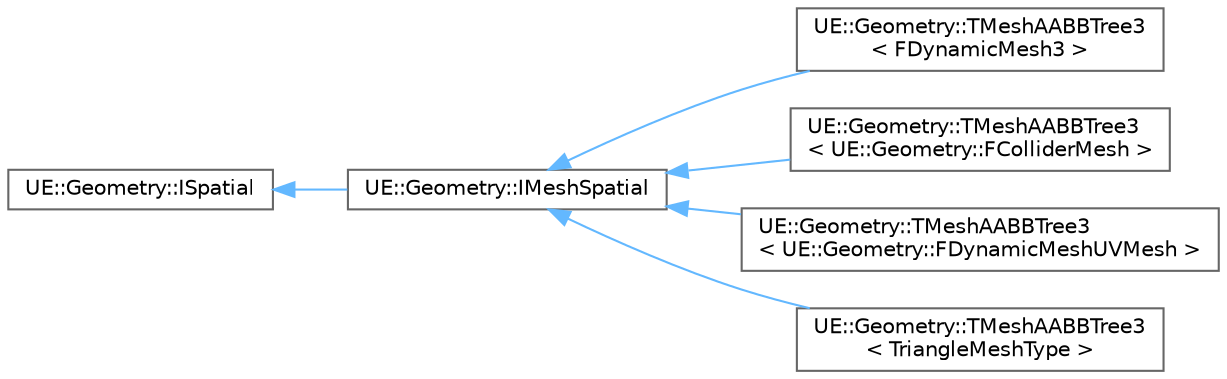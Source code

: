 digraph "Graphical Class Hierarchy"
{
 // INTERACTIVE_SVG=YES
 // LATEX_PDF_SIZE
  bgcolor="transparent";
  edge [fontname=Helvetica,fontsize=10,labelfontname=Helvetica,labelfontsize=10];
  node [fontname=Helvetica,fontsize=10,shape=box,height=0.2,width=0.4];
  rankdir="LR";
  Node0 [id="Node000000",label="UE::Geometry::ISpatial",height=0.2,width=0.4,color="grey40", fillcolor="white", style="filled",URL="$d9/dc6/classUE_1_1Geometry_1_1ISpatial.html",tooltip="ISpatial is a base interface for spatial queries."];
  Node0 -> Node1 [id="edge9255_Node000000_Node000001",dir="back",color="steelblue1",style="solid",tooltip=" "];
  Node1 [id="Node000001",label="UE::Geometry::IMeshSpatial",height=0.2,width=0.4,color="grey40", fillcolor="white", style="filled",URL="$d6/d6f/classUE_1_1Geometry_1_1IMeshSpatial.html",tooltip="IMeshSpatial is an extension of ISpatial specifically for meshes."];
  Node1 -> Node2 [id="edge9256_Node000001_Node000002",dir="back",color="steelblue1",style="solid",tooltip=" "];
  Node2 [id="Node000002",label="UE::Geometry::TMeshAABBTree3\l\< FDynamicMesh3 \>",height=0.2,width=0.4,color="grey40", fillcolor="white", style="filled",URL="$dc/dc1/classUE_1_1Geometry_1_1TMeshAABBTree3.html",tooltip=" "];
  Node1 -> Node3 [id="edge9257_Node000001_Node000003",dir="back",color="steelblue1",style="solid",tooltip=" "];
  Node3 [id="Node000003",label="UE::Geometry::TMeshAABBTree3\l\< UE::Geometry::FColliderMesh \>",height=0.2,width=0.4,color="grey40", fillcolor="white", style="filled",URL="$dc/dc1/classUE_1_1Geometry_1_1TMeshAABBTree3.html",tooltip=" "];
  Node1 -> Node4 [id="edge9258_Node000001_Node000004",dir="back",color="steelblue1",style="solid",tooltip=" "];
  Node4 [id="Node000004",label="UE::Geometry::TMeshAABBTree3\l\< UE::Geometry::FDynamicMeshUVMesh \>",height=0.2,width=0.4,color="grey40", fillcolor="white", style="filled",URL="$dc/dc1/classUE_1_1Geometry_1_1TMeshAABBTree3.html",tooltip=" "];
  Node1 -> Node5 [id="edge9259_Node000001_Node000005",dir="back",color="steelblue1",style="solid",tooltip=" "];
  Node5 [id="Node000005",label="UE::Geometry::TMeshAABBTree3\l\< TriangleMeshType \>",height=0.2,width=0.4,color="grey40", fillcolor="white", style="filled",URL="$dc/dc1/classUE_1_1Geometry_1_1TMeshAABBTree3.html",tooltip=" "];
}
